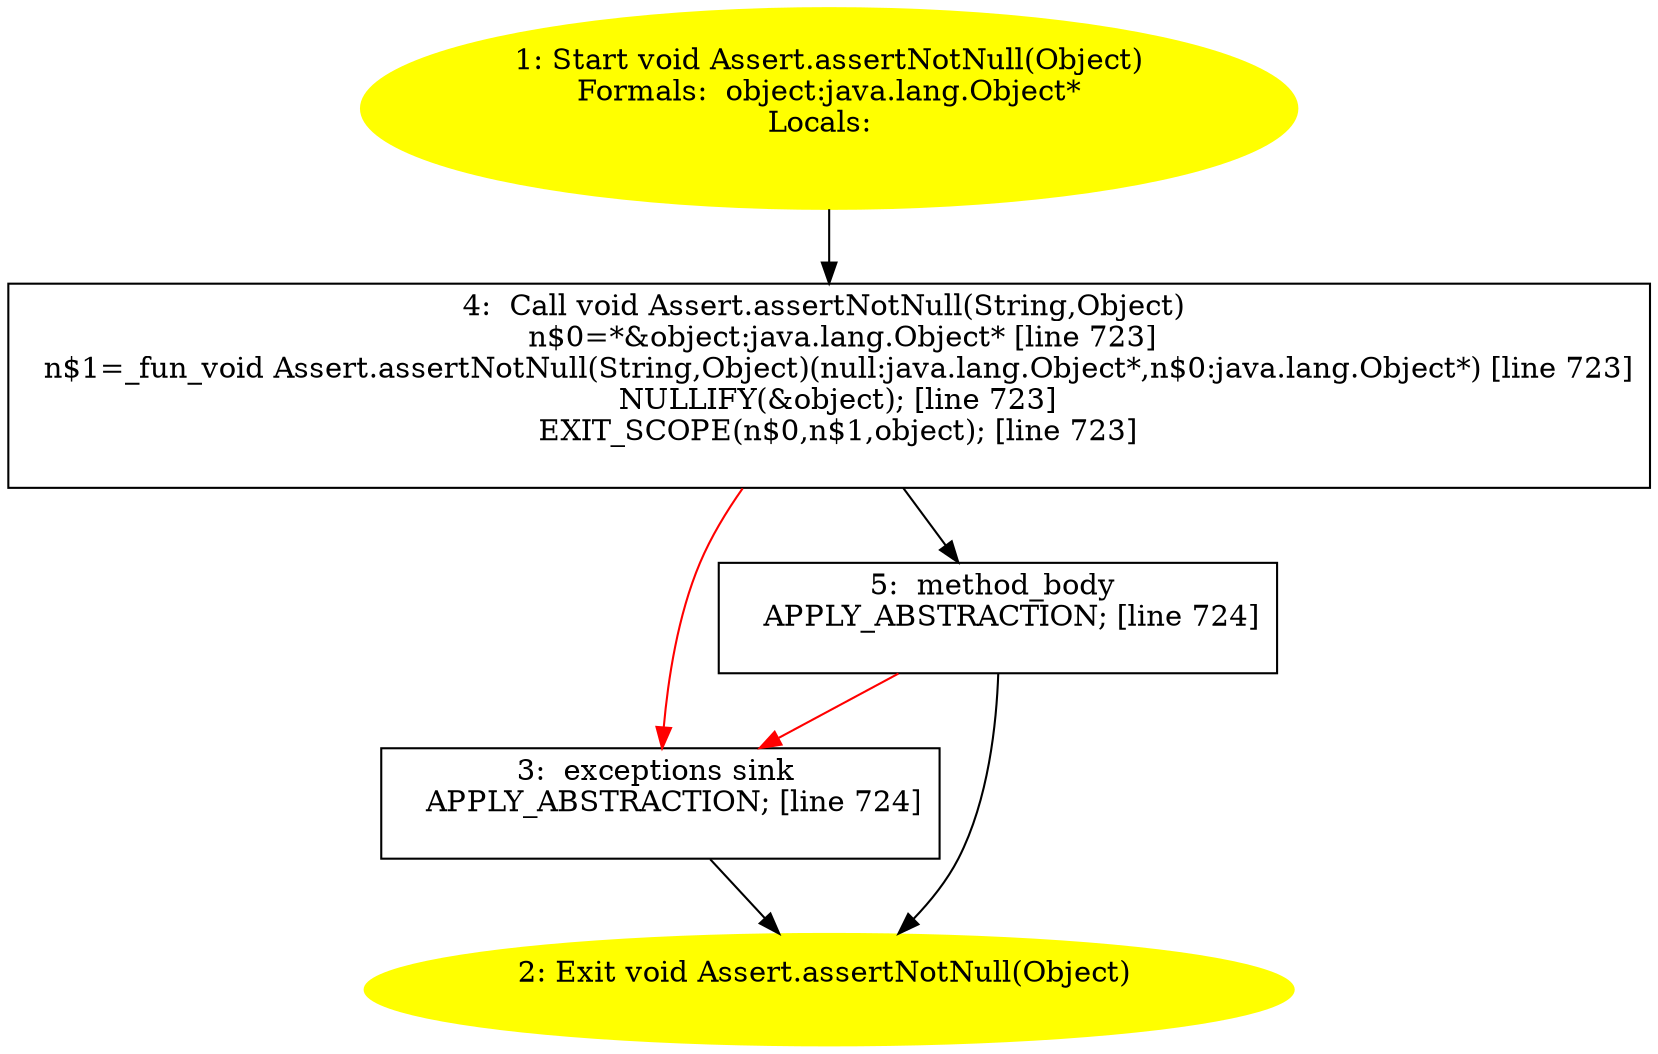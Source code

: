 /* @generated */
digraph cfg {
"org.junit.Assert.assertNotNull(java.lang.Object):void.d61d5a9c38ce38c548cde5db18335207_1" [label="1: Start void Assert.assertNotNull(Object)\nFormals:  object:java.lang.Object*\nLocals:  \n  " color=yellow style=filled]
	

	 "org.junit.Assert.assertNotNull(java.lang.Object):void.d61d5a9c38ce38c548cde5db18335207_1" -> "org.junit.Assert.assertNotNull(java.lang.Object):void.d61d5a9c38ce38c548cde5db18335207_4" ;
"org.junit.Assert.assertNotNull(java.lang.Object):void.d61d5a9c38ce38c548cde5db18335207_2" [label="2: Exit void Assert.assertNotNull(Object) \n  " color=yellow style=filled]
	

"org.junit.Assert.assertNotNull(java.lang.Object):void.d61d5a9c38ce38c548cde5db18335207_3" [label="3:  exceptions sink \n   APPLY_ABSTRACTION; [line 724]\n " shape="box"]
	

	 "org.junit.Assert.assertNotNull(java.lang.Object):void.d61d5a9c38ce38c548cde5db18335207_3" -> "org.junit.Assert.assertNotNull(java.lang.Object):void.d61d5a9c38ce38c548cde5db18335207_2" ;
"org.junit.Assert.assertNotNull(java.lang.Object):void.d61d5a9c38ce38c548cde5db18335207_4" [label="4:  Call void Assert.assertNotNull(String,Object) \n   n$0=*&object:java.lang.Object* [line 723]\n  n$1=_fun_void Assert.assertNotNull(String,Object)(null:java.lang.Object*,n$0:java.lang.Object*) [line 723]\n  NULLIFY(&object); [line 723]\n  EXIT_SCOPE(n$0,n$1,object); [line 723]\n " shape="box"]
	

	 "org.junit.Assert.assertNotNull(java.lang.Object):void.d61d5a9c38ce38c548cde5db18335207_4" -> "org.junit.Assert.assertNotNull(java.lang.Object):void.d61d5a9c38ce38c548cde5db18335207_5" ;
	 "org.junit.Assert.assertNotNull(java.lang.Object):void.d61d5a9c38ce38c548cde5db18335207_4" -> "org.junit.Assert.assertNotNull(java.lang.Object):void.d61d5a9c38ce38c548cde5db18335207_3" [color="red" ];
"org.junit.Assert.assertNotNull(java.lang.Object):void.d61d5a9c38ce38c548cde5db18335207_5" [label="5:  method_body \n   APPLY_ABSTRACTION; [line 724]\n " shape="box"]
	

	 "org.junit.Assert.assertNotNull(java.lang.Object):void.d61d5a9c38ce38c548cde5db18335207_5" -> "org.junit.Assert.assertNotNull(java.lang.Object):void.d61d5a9c38ce38c548cde5db18335207_2" ;
	 "org.junit.Assert.assertNotNull(java.lang.Object):void.d61d5a9c38ce38c548cde5db18335207_5" -> "org.junit.Assert.assertNotNull(java.lang.Object):void.d61d5a9c38ce38c548cde5db18335207_3" [color="red" ];
}
